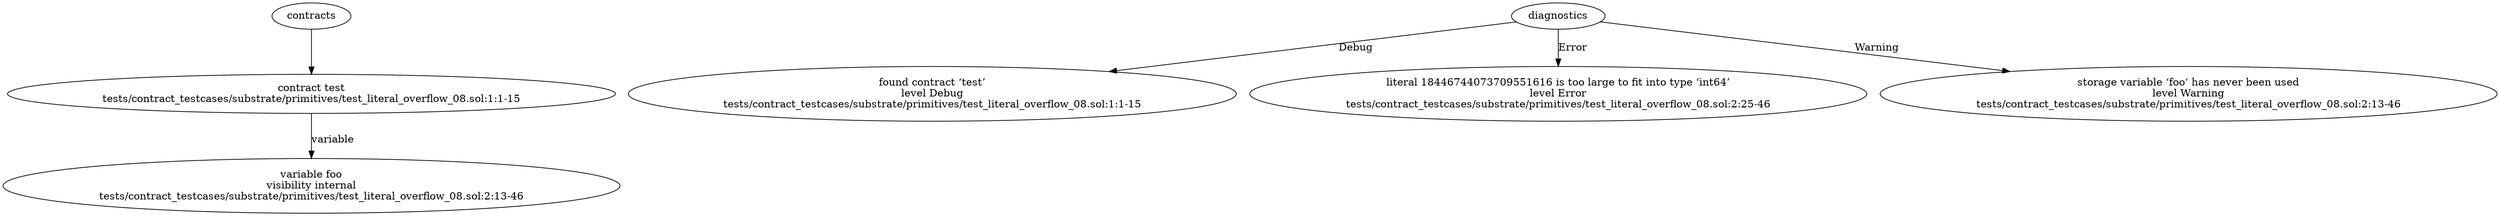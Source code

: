 strict digraph "tests/contract_testcases/substrate/primitives/test_literal_overflow_08.sol" {
	contract [label="contract test\ntests/contract_testcases/substrate/primitives/test_literal_overflow_08.sol:1:1-15"]
	var [label="variable foo\nvisibility internal\ntests/contract_testcases/substrate/primitives/test_literal_overflow_08.sol:2:13-46"]
	diagnostic [label="found contract ‘test’\nlevel Debug\ntests/contract_testcases/substrate/primitives/test_literal_overflow_08.sol:1:1-15"]
	diagnostic_6 [label="literal 18446744073709551616 is too large to fit into type ‘int64’\nlevel Error\ntests/contract_testcases/substrate/primitives/test_literal_overflow_08.sol:2:25-46"]
	diagnostic_7 [label="storage variable ‘foo‘ has never been used\nlevel Warning\ntests/contract_testcases/substrate/primitives/test_literal_overflow_08.sol:2:13-46"]
	contracts -> contract
	contract -> var [label="variable"]
	diagnostics -> diagnostic [label="Debug"]
	diagnostics -> diagnostic_6 [label="Error"]
	diagnostics -> diagnostic_7 [label="Warning"]
}
